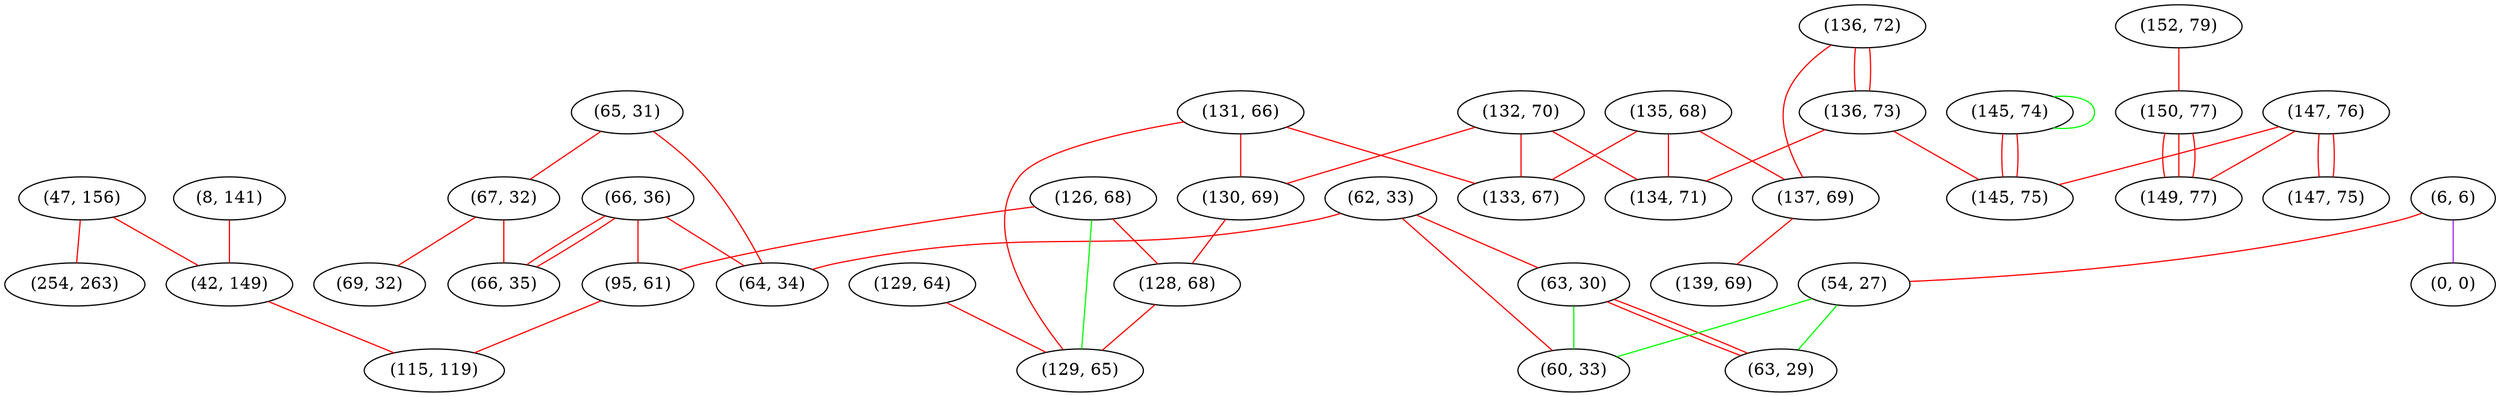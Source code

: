 graph "" {
"(62, 33)";
"(8, 141)";
"(6, 6)";
"(145, 74)";
"(131, 66)";
"(152, 79)";
"(47, 156)";
"(129, 64)";
"(66, 36)";
"(65, 31)";
"(132, 70)";
"(67, 32)";
"(64, 34)";
"(135, 68)";
"(42, 149)";
"(136, 72)";
"(147, 76)";
"(126, 68)";
"(63, 30)";
"(133, 67)";
"(0, 0)";
"(150, 77)";
"(54, 27)";
"(136, 73)";
"(95, 61)";
"(60, 33)";
"(69, 32)";
"(137, 69)";
"(130, 69)";
"(254, 263)";
"(149, 77)";
"(63, 29)";
"(134, 71)";
"(139, 69)";
"(145, 75)";
"(66, 35)";
"(128, 68)";
"(115, 119)";
"(147, 75)";
"(129, 65)";
"(62, 33)" -- "(63, 30)"  [color=red, key=0, weight=1];
"(62, 33)" -- "(60, 33)"  [color=red, key=0, weight=1];
"(62, 33)" -- "(64, 34)"  [color=red, key=0, weight=1];
"(8, 141)" -- "(42, 149)"  [color=red, key=0, weight=1];
"(6, 6)" -- "(54, 27)"  [color=red, key=0, weight=1];
"(6, 6)" -- "(0, 0)"  [color=purple, key=0, weight=4];
"(145, 74)" -- "(145, 74)"  [color=green, key=0, weight=2];
"(145, 74)" -- "(145, 75)"  [color=red, key=0, weight=1];
"(145, 74)" -- "(145, 75)"  [color=red, key=1, weight=1];
"(131, 66)" -- "(130, 69)"  [color=red, key=0, weight=1];
"(131, 66)" -- "(129, 65)"  [color=red, key=0, weight=1];
"(131, 66)" -- "(133, 67)"  [color=red, key=0, weight=1];
"(152, 79)" -- "(150, 77)"  [color=red, key=0, weight=1];
"(47, 156)" -- "(42, 149)"  [color=red, key=0, weight=1];
"(47, 156)" -- "(254, 263)"  [color=red, key=0, weight=1];
"(129, 64)" -- "(129, 65)"  [color=red, key=0, weight=1];
"(66, 36)" -- "(95, 61)"  [color=red, key=0, weight=1];
"(66, 36)" -- "(66, 35)"  [color=red, key=0, weight=1];
"(66, 36)" -- "(66, 35)"  [color=red, key=1, weight=1];
"(66, 36)" -- "(64, 34)"  [color=red, key=0, weight=1];
"(65, 31)" -- "(67, 32)"  [color=red, key=0, weight=1];
"(65, 31)" -- "(64, 34)"  [color=red, key=0, weight=1];
"(132, 70)" -- "(130, 69)"  [color=red, key=0, weight=1];
"(132, 70)" -- "(134, 71)"  [color=red, key=0, weight=1];
"(132, 70)" -- "(133, 67)"  [color=red, key=0, weight=1];
"(67, 32)" -- "(66, 35)"  [color=red, key=0, weight=1];
"(67, 32)" -- "(69, 32)"  [color=red, key=0, weight=1];
"(135, 68)" -- "(137, 69)"  [color=red, key=0, weight=1];
"(135, 68)" -- "(134, 71)"  [color=red, key=0, weight=1];
"(135, 68)" -- "(133, 67)"  [color=red, key=0, weight=1];
"(42, 149)" -- "(115, 119)"  [color=red, key=0, weight=1];
"(136, 72)" -- "(136, 73)"  [color=red, key=0, weight=1];
"(136, 72)" -- "(136, 73)"  [color=red, key=1, weight=1];
"(136, 72)" -- "(137, 69)"  [color=red, key=0, weight=1];
"(147, 76)" -- "(145, 75)"  [color=red, key=0, weight=1];
"(147, 76)" -- "(149, 77)"  [color=red, key=0, weight=1];
"(147, 76)" -- "(147, 75)"  [color=red, key=0, weight=1];
"(147, 76)" -- "(147, 75)"  [color=red, key=1, weight=1];
"(126, 68)" -- "(95, 61)"  [color=red, key=0, weight=1];
"(126, 68)" -- "(129, 65)"  [color=green, key=0, weight=2];
"(126, 68)" -- "(128, 68)"  [color=red, key=0, weight=1];
"(63, 30)" -- "(63, 29)"  [color=red, key=0, weight=1];
"(63, 30)" -- "(63, 29)"  [color=red, key=1, weight=1];
"(63, 30)" -- "(60, 33)"  [color=green, key=0, weight=2];
"(150, 77)" -- "(149, 77)"  [color=red, key=0, weight=1];
"(150, 77)" -- "(149, 77)"  [color=red, key=1, weight=1];
"(150, 77)" -- "(149, 77)"  [color=red, key=2, weight=1];
"(54, 27)" -- "(63, 29)"  [color=green, key=0, weight=2];
"(54, 27)" -- "(60, 33)"  [color=green, key=0, weight=2];
"(136, 73)" -- "(145, 75)"  [color=red, key=0, weight=1];
"(136, 73)" -- "(134, 71)"  [color=red, key=0, weight=1];
"(95, 61)" -- "(115, 119)"  [color=red, key=0, weight=1];
"(137, 69)" -- "(139, 69)"  [color=red, key=0, weight=1];
"(130, 69)" -- "(128, 68)"  [color=red, key=0, weight=1];
"(128, 68)" -- "(129, 65)"  [color=red, key=0, weight=1];
}
